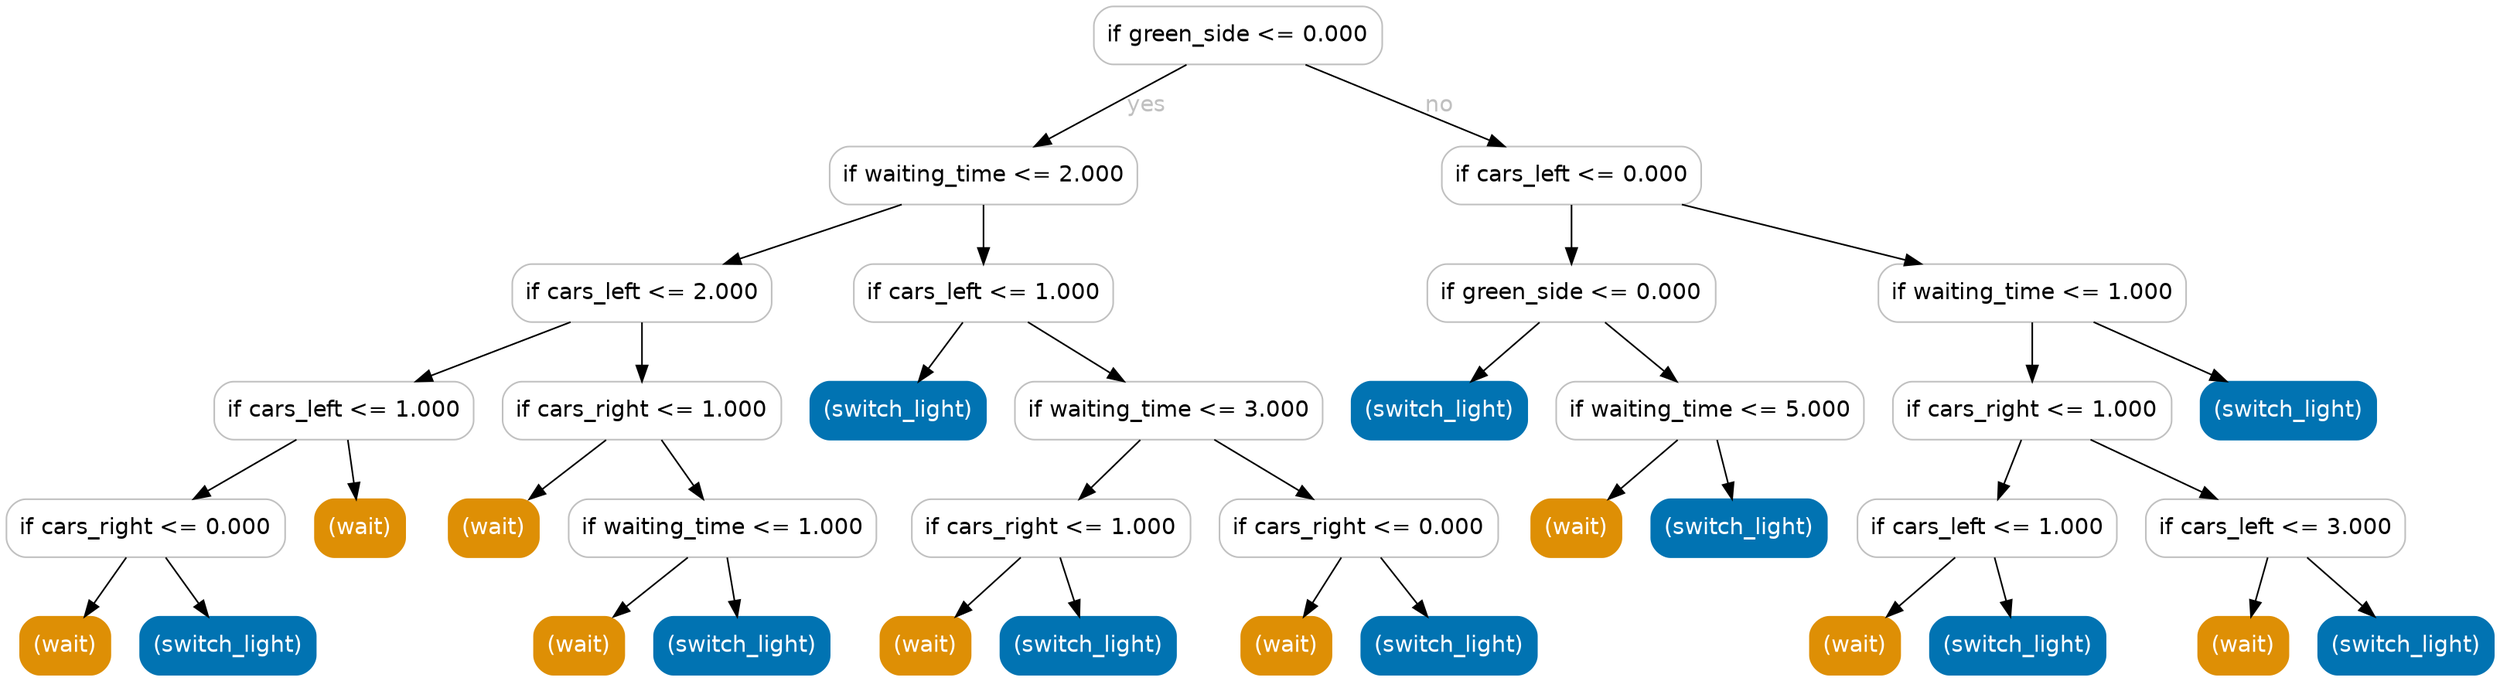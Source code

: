 digraph Tree {
	graph [bb="0,0,1544,415"];
	node [color=gray,
		fillcolor=white,
		fontname=helvetica,
		label="\N",
		shape=box,
		style="filled, rounded"
	];
	edge [fontname=helvetica];
	0	[height=0.5,
		label="if green_side <= 0.000",
		pos="764.5,397",
		width=2.4861];
	1	[height=0.5,
		label="if waiting_time <= 2.000",
		pos="606.5,310",
		width=2.6528];
	0 -> 1	[fontcolor=gray,
		label=yes,
		lp="708,353.5",
		pos="e,638.16,328.03 732.53,378.8 707.92,365.56 673.76,347.18 647.2,332.9"];
	22	[height=0.5,
		label="if cars_left <= 0.000",
		pos="971.5,310",
		width=2.2361];
	0 -> 22	[fontcolor=gray,
		label=no,
		lp="889.5,353.5",
		pos="e,930.03,328.03 806.39,378.8 839.32,365.27 885.35,346.38 920.44,331.97"];
	2	[height=0.5,
		label="if cars_left <= 2.000",
		pos="394.5,237",
		width=2.2361];
	1 -> 2	[fontcolor=gray,
		pos="e,445.6,255.11 555.72,291.99 525.53,281.88 487.04,268.99 455.24,258.34"];
	13	[height=0.5,
		label="if cars_left <= 1.000",
		pos="606.5,237",
		width=2.2361];
	1 -> 13	[fontcolor=gray,
		pos="e,606.5,255.03 606.5,291.81 606.5,283.79 606.5,274.05 606.5,265.07"];
	3	[height=0.5,
		label="if cars_left <= 1.000",
		pos="209.5,164",
		width=2.2361];
	2 -> 3	[fontcolor=gray,
		pos="e,254.09,182.11 350.19,218.99 324.18,209.01 291.12,196.32 263.58,185.76"];
	8	[height=0.5,
		label="if cars_right <= 1.000",
		pos="394.5,164",
		width=2.4028];
	2 -> 8	[fontcolor=gray,
		pos="e,394.5,182.03 394.5,218.81 394.5,210.79 394.5,201.05 394.5,192.07"];
	4	[height=0.5,
		label="if cars_right <= 0.000",
		pos="86.5,91",
		width=2.4028];
	3 -> 4	[fontcolor=gray,
		pos="e,116.15,109.11 180.04,145.99 163.58,136.49 142.87,124.54 125.12,114.29"];
	7	[color="#de8f05",
		fillcolor="#de8f05",
		fontcolor=white,
		height=0.5,
		label="(wait)",
		pos="219.5,91",
		width=0.77778];
	3 -> 7	[fontcolor=gray,
		pos="e,217.1,109.03 211.92,145.81 213.05,137.79 214.42,128.05 215.69,119.07"];
	5	[color="#de8f05",
		fillcolor="#de8f05",
		fontcolor=white,
		height=0.5,
		label="(wait)",
		pos="36.5,18",
		width=0.77778];
	4 -> 5	[fontcolor=gray,
		pos="e,48.492,36.029 74.396,72.813 68.378,64.266 60.986,53.769 54.333,44.323"];
	6	[color="#0173b2",
		fillcolor="#0173b2",
		fontcolor=white,
		height=0.5,
		label="(switch_light)",
		pos="137.5,18",
		width=1.5139];
	4 -> 6	[fontcolor=gray,
		pos="e,125.27,36.029 98.846,72.813 104.98,64.266 112.52,53.769 119.31,44.323"];
	9	[color="#de8f05",
		fillcolor="#de8f05",
		fontcolor=white,
		height=0.5,
		label="(wait)",
		pos="302.5,91",
		width=0.77778];
	8 -> 9	[fontcolor=gray,
		pos="e,324.57,109.03 372.23,145.81 360.36,136.66 345.6,125.26 332.71,115.32"];
	10	[height=0.5,
		label="if waiting_time <= 1.000",
		pos="444.5,91",
		width=2.6528];
	8 -> 10	[fontcolor=gray,
		pos="e,432.51,109.03 406.6,145.81 412.62,137.27 420.01,126.77 426.67,117.32"];
	11	[color="#de8f05",
		fillcolor="#de8f05",
		fontcolor=white,
		height=0.5,
		label="(wait)",
		pos="355.5,18",
		width=0.77778];
	10 -> 11	[fontcolor=gray,
		pos="e,376.85,36.029 422.96,72.813 411.48,63.656 397.19,52.26 384.73,42.316"];
	12	[color="#0173b2",
		fillcolor="#0173b2",
		fontcolor=white,
		height=0.5,
		label="(switch_light)",
		pos="456.5,18",
		width=1.5139];
	10 -> 12	[fontcolor=gray,
		pos="e,453.62,36.029 447.4,72.813 448.76,64.789 450.41,55.047 451.92,46.069"];
	14	[color="#0173b2",
		fillcolor="#0173b2",
		fontcolor=white,
		height=0.5,
		label="(switch_light)",
		pos="553.5,164",
		width=1.5139];
	13 -> 14	[fontcolor=gray,
		pos="e,566.21,182.03 593.67,218.81 587.29,210.27 579.45,199.77 572.4,190.32"];
	15	[height=0.5,
		label="if waiting_time <= 3.000",
		pos="721.5,164",
		width=2.6528];
	13 -> 15	[fontcolor=gray,
		pos="e,693.78,182.11 634.05,218.99 649.3,209.58 668.45,197.76 684.94,187.57"];
	16	[height=0.5,
		label="if cars_right <= 1.000",
		pos="648.5,91",
		width=2.4028];
	15 -> 16	[fontcolor=gray,
		pos="e,666.01,109.03 703.83,145.81 694.68,136.92 683.36,125.91 673.35,116.17"];
	19	[height=0.5,
		label="if cars_right <= 0.000",
		pos="839.5,91",
		width=2.4028];
	15 -> 19	[fontcolor=gray,
		pos="e,811.06,109.11 749.76,145.99 765.56,136.49 785.43,124.54 802.45,114.29"];
	17	[color="#de8f05",
		fillcolor="#de8f05",
		fontcolor=white,
		height=0.5,
		label="(wait)",
		pos="570.5,18",
		width=0.77778];
	16 -> 17	[fontcolor=gray,
		pos="e,589.21,36.029 629.62,72.813 619.75,63.83 607.52,52.693 596.74,42.886"];
	18	[color="#0173b2",
		fillcolor="#0173b2",
		fontcolor=white,
		height=0.5,
		label="(switch_light)",
		pos="671.5,18",
		width=1.5139];
	16 -> 18	[fontcolor=gray,
		pos="e,665.98,36.029 654.07,72.813 656.7,64.702 659.89,54.836 662.83,45.777"];
	20	[color="#de8f05",
		fillcolor="#de8f05",
		fontcolor=white,
		height=0.5,
		label="(wait)",
		pos="794.5,18",
		width=0.77778];
	19 -> 20	[fontcolor=gray,
		pos="e,805.29,36.029 828.61,72.813 823.25,64.353 816.67,53.984 810.73,44.612"];
	21	[color="#0173b2",
		fillcolor="#0173b2",
		fontcolor=white,
		height=0.5,
		label="(switch_light)",
		pos="895.5,18",
		width=1.5139];
	19 -> 21	[fontcolor=gray,
		pos="e,882.07,36.029 853.06,72.813 859.87,64.179 868.25,53.555 875.75,44.034"];
	23	[height=0.5,
		label="if green_side <= 0.000",
		pos="971.5,237",
		width=2.4861];
	22 -> 23	[fontcolor=gray,
		pos="e,971.5,255.03 971.5,291.81 971.5,283.79 971.5,274.05 971.5,265.07"];
	28	[height=0.5,
		label="if waiting_time <= 1.000",
		pos="1257.5,237",
		width=2.6528];
	22 -> 28	[fontcolor=gray,
		pos="e,1188.6,255.11 1040,291.99 1081.7,281.64 1135.1,268.38 1178.6,257.59"];
	24	[color="#0173b2",
		fillcolor="#0173b2",
		fontcolor=white,
		height=0.5,
		label="(switch_light)",
		pos="889.5,164",
		width=1.5139];
	23 -> 24	[fontcolor=gray,
		pos="e,909.17,182.03 951.65,218.81 941.17,209.74 928.16,198.48 916.76,188.6"];
	25	[height=0.5,
		label="if waiting_time <= 5.000",
		pos="1057.5,164",
		width=2.6528];
	23 -> 25	[fontcolor=gray,
		pos="e,1036.9,182.03 992.32,218.81 1003.3,209.74 1017,198.48 1028.9,188.6"];
	26	[color="#de8f05",
		fillcolor="#de8f05",
		fontcolor=white,
		height=0.5,
		label="(wait)",
		pos="974.5,91",
		width=0.77778];
	25 -> 26	[fontcolor=gray,
		pos="e,994.41,109.03 1037.4,145.81 1026.8,136.74 1013.6,125.48 1002.1,115.6"];
	27	[color="#0173b2",
		fillcolor="#0173b2",
		fontcolor=white,
		height=0.5,
		label="(switch_light)",
		pos="1075.5,91",
		width=1.5139];
	25 -> 27	[fontcolor=gray,
		pos="e,1071.2,109.03 1061.9,145.81 1063.9,137.7 1066.4,127.84 1068.7,118.78"];
	29	[height=0.5,
		label="if cars_right <= 1.000",
		pos="1257.5,164",
		width=2.4028];
	28 -> 29	[fontcolor=gray,
		pos="e,1257.5,182.03 1257.5,218.81 1257.5,210.79 1257.5,201.05 1257.5,192.07"];
	36	[color="#0173b2",
		fillcolor="#0173b2",
		fontcolor=white,
		height=0.5,
		label="(switch_light)",
		pos="1416.5,164",
		width=1.5139];
	28 -> 36	[fontcolor=gray,
		pos="e,1378.2,182.11 1295.6,218.99 1317.5,209.19 1345.4,196.77 1368.8,186.31"];
	30	[height=0.5,
		label="if cars_left <= 1.000",
		pos="1229.5,91",
		width=2.2361];
	29 -> 30	[fontcolor=gray,
		pos="e,1236.2,109.03 1250.7,145.81 1247.5,137.62 1243.5,127.62 1239.9,118.48"];
	33	[height=0.5,
		label="if cars_left <= 3.000",
		pos="1408.5,91",
		width=2.2361];
	29 -> 33	[fontcolor=gray,
		pos="e,1372.1,109.11 1293.7,145.99 1314.4,136.23 1340.7,123.88 1362.9,113.45"];
	31	[color="#de8f05",
		fillcolor="#de8f05",
		fontcolor=white,
		height=0.5,
		label="(wait)",
		pos="1147.5,18",
		width=0.77778];
	30 -> 31	[fontcolor=gray,
		pos="e,1167.2,36.029 1209.7,72.813 1199.2,63.743 1186.2,52.477 1174.8,42.6"];
	32	[color="#0173b2",
		fillcolor="#0173b2",
		fontcolor=white,
		height=0.5,
		label="(switch_light)",
		pos="1248.5,18",
		width=1.5139];
	30 -> 32	[fontcolor=gray,
		pos="e,1243.9,36.029 1234.1,72.813 1236.3,64.702 1238.9,54.836 1241.3,45.777"];
	34	[color="#de8f05",
		fillcolor="#de8f05",
		fontcolor=white,
		height=0.5,
		label="(wait)",
		pos="1388.5,18",
		width=0.77778];
	33 -> 34	[fontcolor=gray,
		pos="e,1393.3,36.029 1403.7,72.813 1401.4,64.702 1398.6,54.836 1396,45.777"];
	35	[color="#0173b2",
		fillcolor="#0173b2",
		fontcolor=white,
		height=0.5,
		label="(switch_light)",
		pos="1489.5,18",
		width=1.5139];
	33 -> 35	[fontcolor=gray,
		pos="e,1470.1,36.029 1428.1,72.813 1438.4,63.83 1451.1,52.693 1462.3,42.886"];
}

